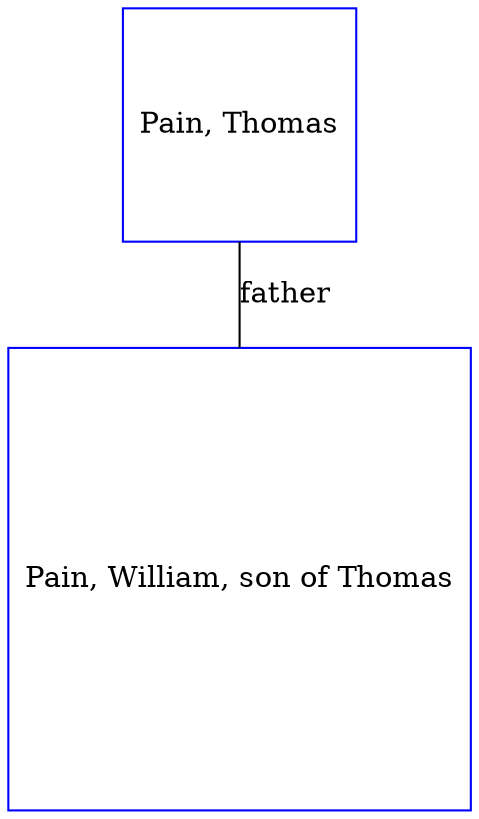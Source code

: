 digraph D {
    edge [dir=none];    node [shape=box];    "001713"   [label="Pain, Thomas", shape=box, regular=1, color="blue"] ;
"001712"   [label="Pain, William, son of Thomas", shape=box, regular=1, color="blue"] ;
001713->001712 [label="father",arrowsize=0.0]; 
}